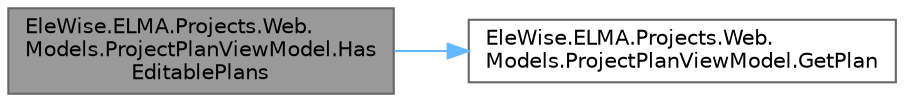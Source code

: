 digraph "EleWise.ELMA.Projects.Web.Models.ProjectPlanViewModel.HasEditablePlans"
{
 // LATEX_PDF_SIZE
  bgcolor="transparent";
  edge [fontname=Helvetica,fontsize=10,labelfontname=Helvetica,labelfontsize=10];
  node [fontname=Helvetica,fontsize=10,shape=box,height=0.2,width=0.4];
  rankdir="LR";
  Node1 [id="Node000001",label="EleWise.ELMA.Projects.Web.\lModels.ProjectPlanViewModel.Has\lEditablePlans",height=0.2,width=0.4,color="gray40", fillcolor="grey60", style="filled", fontcolor="black",tooltip="Есть ли редактируемые планы."];
  Node1 -> Node2 [id="edge1_Node000001_Node000002",color="steelblue1",style="solid",tooltip=" "];
  Node2 [id="Node000002",label="EleWise.ELMA.Projects.Web.\lModels.ProjectPlanViewModel.GetPlan",height=0.2,width=0.4,color="grey40", fillcolor="white", style="filled",URL="$class_ele_wise_1_1_e_l_m_a_1_1_projects_1_1_web_1_1_models_1_1_project_plan_view_model.html#a43952a335557d426b8dadec4102b15f0",tooltip="Возвращает проект плана."];
}
